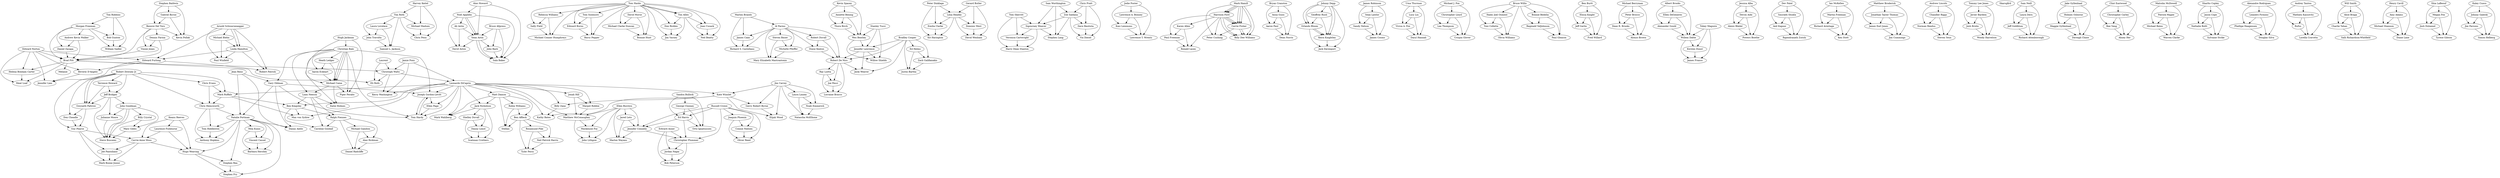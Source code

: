 digraph G {
"Tim Robbins" -> "Morgan Freeman";
"Tim Robbins" -> "Bob Gunton";
"Tim Robbins" -> "William Sadler";
"Morgan Freeman" -> "Bob Gunton";
"Morgan Freeman" -> "William Sadler";
"Bob Gunton" -> "William Sadler";
"Christian Bale" -> "Heath Ledger";
"Christian Bale" -> "Aaron Eckhart";
"Christian Bale" -> "Michael Caine";
"Heath Ledger" -> "Aaron Eckhart";
"Heath Ledger" -> "Michael Caine";
"Aaron Eckhart" -> "Michael Caine";
"Leonardo DiCaprio" -> "Joseph Gordon-Levitt";
"Leonardo DiCaprio" -> "Ellen Page";
"Leonardo DiCaprio" -> "Tom Hardy";
"Joseph Gordon-Levitt" -> "Ellen Page";
"Joseph Gordon-Levitt" -> "Tom Hardy";
"Ellen Page" -> "Tom Hardy";
"Edward Norton" -> "Brad Pitt";
"Edward Norton" -> "Helena Bonham Carter";
"Edward Norton" -> "Meat Loaf";
"Brad Pitt" -> "Helena Bonham Carter";
"Brad Pitt" -> "Meat Loaf";
"Helena Bonham Carter" -> "Meat Loaf";
"Tim Roth" -> "Laura Lovelace";
"Tim Roth" -> "John Travolta";
"Tim Roth" -> "Samuel L. Jackson";
"Laura Lovelace" -> "John Travolta";
"Laura Lovelace" -> "Samuel L. Jackson";
"John Travolta" -> "Samuel L. Jackson";
"Alan Howard" -> "Noel Appleby";
"Alan Howard" -> "Sean Astin";
"Alan Howard" -> "Sala Baker";
"Noel Appleby" -> "Sean Astin";
"Noel Appleby" -> "Sala Baker";
"Sean Astin" -> "Sala Baker";
"Tom Hanks" -> "Rebecca Williams";
"Tom Hanks" -> "Sally Field";
"Tom Hanks" -> "Michael Conner Humphreys";
"Rebecca Williams" -> "Sally Field";
"Rebecca Williams" -> "Michael Conner Humphreys";
"Sally Field" -> "Michael Conner Humphreys";
"Keanu Reeves" -> "Laurence Fishburne";
"Keanu Reeves" -> "Carrie-Anne Moss";
"Keanu Reeves" -> "Hugo Weaving";
"Laurence Fishburne" -> "Carrie-Anne Moss";
"Laurence Fishburne" -> "Hugo Weaving";
"Carrie-Anne Moss" -> "Hugo Weaving";
"Noel Appleby" -> "Ali Astin";
"Noel Appleby" -> "Sean Astin";
"Noel Appleby" -> "David Aston";
"Ali Astin" -> "Sean Astin";
"Ali Astin" -> "David Aston";
"Sean Astin" -> "David Aston";
"Marlon Brando" -> "Al Pacino";
"Marlon Brando" -> "James Caan";
"Marlon Brando" -> "Richard S. Castellano";
"Al Pacino" -> "James Caan";
"Al Pacino" -> "Richard S. Castellano";
"James Caan" -> "Richard S. Castellano";
"Christian Bale" -> "Gary Oldman";
"Christian Bale" -> "Tom Hardy";
"Christian Bale" -> "Joseph Gordon-Levitt";
"Gary Oldman" -> "Tom Hardy";
"Gary Oldman" -> "Joseph Gordon-Levitt";
"Tom Hardy" -> "Joseph Gordon-Levitt";
"Bruce Allpress" -> "Sean Astin";
"Bruce Allpress" -> "John Bach";
"Bruce Allpress" -> "Sala Baker";
"Sean Astin" -> "John Bach";
"Sean Astin" -> "Sala Baker";
"John Bach" -> "Sala Baker";
"Morgan Freeman" -> "Andrew Kevin Walker";
"Morgan Freeman" -> "Daniel Zacapa";
"Morgan Freeman" -> "Brad Pitt";
"Andrew Kevin Walker" -> "Daniel Zacapa";
"Andrew Kevin Walker" -> "Brad Pitt";
"Daniel Zacapa" -> "Brad Pitt";
"Robert Downey Jr." -> "Chris Evans";
"Robert Downey Jr." -> "Mark Ruffalo";
"Robert Downey Jr." -> "Chris Hemsworth";
"Chris Evans" -> "Mark Ruffalo";
"Chris Evans" -> "Chris Hemsworth";
"Mark Ruffalo" -> "Chris Hemsworth";
"Russell Crowe" -> "Joaquin Phoenix";
"Russell Crowe" -> "Connie Nielsen";
"Russell Crowe" -> "Oliver Reed";
"Joaquin Phoenix" -> "Connie Nielsen";
"Joaquin Phoenix" -> "Oliver Reed";
"Connie Nielsen" -> "Oliver Reed";
"Christian Bale" -> "Michael Caine";
"Christian Bale" -> "Liam Neeson";
"Christian Bale" -> "Katie Holmes";
"Michael Caine" -> "Liam Neeson";
"Michael Caine" -> "Katie Holmes";
"Liam Neeson" -> "Katie Holmes";
"Peter Dinklage" -> "Lena Headey";
"Peter Dinklage" -> "Emilia Clarke";
"Peter Dinklage" -> "Kit Harington";
"Lena Headey" -> "Emilia Clarke";
"Lena Headey" -> "Kit Harington";
"Emilia Clarke" -> "Kit Harington";
"Jamie Foxx" -> "Christoph Waltz";
"Jamie Foxx" -> "Leonardo DiCaprio";
"Jamie Foxx" -> "Kerry Washington";
"Christoph Waltz" -> "Leonardo DiCaprio";
"Christoph Waltz" -> "Kerry Washington";
"Leonardo DiCaprio" -> "Kerry Washington";
"Sam Worthington" -> "Zoe Saldana";
"Sam Worthington" -> "Sigourney Weaver";
"Sam Worthington" -> "Stephen Lang";
"Zoe Saldana" -> "Sigourney Weaver";
"Zoe Saldana" -> "Stephen Lang";
"Sigourney Weaver" -> "Stephen Lang";
"Jodie Foster" -> "Lawrence A. Bonney";
"Jodie Foster" -> "Kasi Lemmons";
"Jodie Foster" -> "Lawrence T. Wrentz";
"Lawrence A. Bonney" -> "Kasi Lemmons";
"Lawrence A. Bonney" -> "Lawrence T. Wrentz";
"Kasi Lemmons" -> "Lawrence T. Wrentz";
"Tom Hanks" -> "Tom Sizemore";
"Tom Hanks" -> "Edward Burns";
"Tom Hanks" -> "Barry Pepper";
"Tom Sizemore" -> "Edward Burns";
"Tom Sizemore" -> "Barry Pepper";
"Edward Burns" -> "Barry Pepper";
"Mark Hamill" -> "Harrison Ford";
"Mark Hamill" -> "Carrie Fisher";
"Mark Hamill" -> "Peter Cushing";
"Harrison Ford" -> "Carrie Fisher";
"Harrison Ford" -> "Peter Cushing";
"Carrie Fisher" -> "Peter Cushing";
"Leonardo DiCaprio" -> "Matt Damon";
"Leonardo DiCaprio" -> "Jack Nicholson";
"Leonardo DiCaprio" -> "Mark Wahlberg";
"Matt Damon" -> "Jack Nicholson";
"Matt Damon" -> "Mark Wahlberg";
"Jack Nicholson" -> "Mark Wahlberg";
"Liam Neeson" -> "Ben Kingsley";
"Liam Neeson" -> "Ralph Fiennes";
"Liam Neeson" -> "Caroline Goodall";
"Ben Kingsley" -> "Ralph Fiennes";
"Ben Kingsley" -> "Caroline Goodall";
"Ralph Fiennes" -> "Caroline Goodall";
"Brad Pitt" -> Mélanie Laurent;
"Brad Pitt" -> "Christoph Waltz";
"Brad Pitt" -> "Eli Roth";
Mélanie Laurent -> "Christoph Waltz";
Mélanie Laurent -> "Eli Roth";
"Christoph Waltz" -> "Eli Roth";
"Guy Pearce" -> "Carrie-Anne Moss";
"Guy Pearce" -> "Joe Pantoliano";
"Guy Pearce" -> "Mark Boone Junior";
"Carrie-Anne Moss" -> "Joe Pantoliano";
"Carrie-Anne Moss" -> "Mark Boone Junior";
"Joe Pantoliano" -> "Mark Boone Junior";
"Bryan Cranston" -> "Anna Gunn";
"Bryan Cranston" -> "Aaron Paul";
"Bryan Cranston" -> "Dean Norris";
"Anna Gunn" -> "Aaron Paul";
"Anna Gunn" -> "Dean Norris";
"Aaron Paul" -> "Dean Norris";
"Hugh Jackman" -> "Christian Bale";
"Hugh Jackman" -> "Michael Caine";
"Hugh Jackman" -> "Piper Perabo";
"Christian Bale" -> "Michael Caine";
"Christian Bale" -> "Piper Perabo";
"Michael Caine" -> "Piper Perabo";
"Ellen Burstyn" -> "Matthew McConaughey";
"Ellen Burstyn" -> "Mackenzie Foy";
"Ellen Burstyn" -> "John Lithgow";
"Matthew McConaughey" -> "Mackenzie Foy";
"Matthew McConaughey" -> "John Lithgow";
"Mackenzie Foy" -> "John Lithgow";
"Kevin Spacey" -> "Annette Bening";
"Kevin Spacey" -> "Thora Birch";
"Kevin Spacey" -> "Wes Bentley";
"Annette Bening" -> "Thora Birch";
"Annette Bening" -> "Wes Bentley";
"Thora Birch" -> "Wes Bentley";
"Johnny Depp" -> "Geoffrey Rush";
"Johnny Depp" -> "Orlando Bloom";
"Johnny Depp" -> "Keira Knightley";
"Geoffrey Rush" -> "Orlando Bloom";
"Geoffrey Rush" -> "Keira Knightley";
"Orlando Bloom" -> "Keira Knightley";
"Leonardo DiCaprio" -> "Kate Winslet";
"Leonardo DiCaprio" -> "Billy Zane";
"Leonardo DiCaprio" -> "Kathy Bates";
"Kate Winslet" -> "Billy Zane";
"Kate Winslet" -> "Kathy Bates";
"Billy Zane" -> "Kathy Bates";
"Mark Hamill" -> "Harrison Ford";
"Mark Hamill" -> "Carrie Fisher";
"Mark Hamill" -> "Billy Dee Williams";
"Harrison Ford" -> "Carrie Fisher";
"Harrison Ford" -> "Billy Dee Williams";
"Carrie Fisher" -> "Billy Dee Williams";
"Natalie Portman" -> "Hugo Weaving";
"Natalie Portman" -> "Stephen Rea";
"Natalie Portman" -> "Stephen Fry";
"Hugo Weaving" -> "Stephen Rea";
"Hugo Weaving" -> "Stephen Fry";
"Stephen Rea" -> "Stephen Fry";
"Al Pacino" -> "Robert Duvall";
"Al Pacino" -> "Diane Keaton";
"Al Pacino" -> "Robert De Niro";
"Robert Duvall" -> "Diane Keaton";
"Robert Duvall" -> "Robert De Niro";
"Diane Keaton" -> "Robert De Niro";
"Edward Norton" -> "Edward Furlong";
"Edward Norton" -> "Beverly D'Angelo";
"Edward Norton" -> "Jennifer Lien";
"Edward Furlong" -> "Beverly D'Angelo";
"Edward Furlong" -> "Jennifer Lien";
"Beverly D'Angelo" -> "Jennifer Lien";
"Tom Hanks" -> "David Morse";
"Tom Hanks" -> "Michael Clarke Duncan";
"Tom Hanks" -> "Bonnie Hunt";
"David Morse" -> "Michael Clarke Duncan";
"David Morse" -> "Bonnie Hunt";
"Michael Clarke Duncan" -> "Bonnie Hunt";
"Leonardo DiCaprio" -> "Mark Ruffalo";
"Leonardo DiCaprio" -> "Ben Kingsley";
"Leonardo DiCaprio" -> "Max von Sydow";
"Mark Ruffalo" -> "Ben Kingsley";
"Mark Ruffalo" -> "Max von Sydow";
"Ben Kingsley" -> "Max von Sydow";
"Arnold Schwarzenegger" -> "Linda Hamilton";
"Arnold Schwarzenegger" -> "Edward Furlong";
"Arnold Schwarzenegger" -> "Robert Patrick";
"Linda Hamilton" -> "Edward Furlong";
"Linda Hamilton" -> "Robert Patrick";
"Edward Furlong" -> "Robert Patrick";
"Stephen Baldwin" -> "Gabriel Byrne";
"Stephen Baldwin" -> "Benicio Del Toro";
"Stephen Baldwin" -> "Kevin Pollak";
"Gabriel Byrne" -> "Benicio Del Toro";
"Gabriel Byrne" -> "Kevin Pollak";
"Benicio Del Toro" -> "Kevin Pollak";
"James Robinson" -> "Sean Lawlor";
"James Robinson" -> "Sandy Nelson";
"James Robinson" -> "James Cosmo";
"Sean Lawlor" -> "Sandy Nelson";
"Sean Lawlor" -> "James Cosmo";
"Sandy Nelson" -> "James Cosmo";
"Uma Thurman" -> "Lucy Liu";
"Uma Thurman" -> "Vivica A. Fox";
"Uma Thurman" -> "Daryl Hannah";
"Lucy Liu" -> "Vivica A. Fox";
"Lucy Liu" -> "Daryl Hannah";
"Vivica A. Fox" -> "Daryl Hannah";
"Robert De Niro" -> "Ray Liotta";
"Robert De Niro" -> "Joe Pesci";
"Robert De Niro" -> "Lorraine Bracco";
"Ray Liotta" -> "Joe Pesci";
"Ray Liotta" -> "Lorraine Bracco";
"Joe Pesci" -> "Lorraine Bracco";
"Leonardo DiCaprio" -> "Jonah Hill";
"Leonardo DiCaprio" -> "Margot Robbie";
"Leonardo DiCaprio" -> "Matthew McConaughey";
"Jonah Hill" -> "Margot Robbie";
"Jonah Hill" -> "Matthew McConaughey";
"Margot Robbie" -> "Matthew McConaughey";
"Jean Reno" -> "Gary Oldman";
"Jean Reno" -> "Natalie Portman";
"Jean Reno" -> "Danny Aiello";
"Gary Oldman" -> "Natalie Portman";
"Gary Oldman" -> "Danny Aiello";
"Natalie Portman" -> "Danny Aiello";
"Michael J. Fox" -> "Christopher Lloyd";
"Michael J. Fox" -> "Lea Thompson";
"Michael J. Fox" -> "Crispin Glover";
"Christopher Lloyd" -> "Lea Thompson";
"Christopher Lloyd" -> "Crispin Glover";
"Lea Thompson" -> "Crispin Glover";
"Stanley Tucci" -> "Wes Bentley";
"Stanley Tucci" -> "Jennifer Lawrence";
"Stanley Tucci" -> "Willow Shields";
"Wes Bentley" -> "Jennifer Lawrence";
"Wes Bentley" -> "Willow Shields";
"Jennifer Lawrence" -> "Willow Shields";
"Bruce Willis" -> "Haley Joel Osment";
"Bruce Willis" -> "Toni Collette";
"Bruce Willis" -> "Olivia Williams";
"Haley Joel Osment" -> "Toni Collette";
"Haley Joel Osment" -> "Olivia Williams";
"Toni Collette" -> "Olivia Williams";
"Ben Burtt" -> "Elissa Knight";
"Ben Burtt" -> "Jeff Garlin";
"Ben Burtt" -> "Fred Willard";
"Elissa Knight" -> "Jeff Garlin";
"Elissa Knight" -> "Fred Willard";
"Jeff Garlin" -> "Fred Willard";
"Robert Downey Jr." -> "Terrence Howard";
"Robert Downey Jr." -> "Jeff Bridges";
"Robert Downey Jr." -> "Gwyneth Paltrow";
"Terrence Howard" -> "Jeff Bridges";
"Terrence Howard" -> "Gwyneth Paltrow";
"Jeff Bridges" -> "Gwyneth Paltrow";
"Michael Berryman" -> "Peter Brocco";
"Michael Berryman" -> "Dean R. Brooks";
"Michael Berryman" -> "Alonzo Brown";
"Peter Brocco" -> "Dean R. Brooks";
"Peter Brocco" -> "Alonzo Brown";
"Dean R. Brooks" -> "Alonzo Brown";
"Albert Brooks" -> "Ellen DeGeneres";
"Albert Brooks" -> "Alexander Gould";
"Albert Brooks" -> "Willem Dafoe";
"Ellen DeGeneres" -> "Alexander Gould";
"Ellen DeGeneres" -> "Willem Dafoe";
"Alexander Gould" -> "Willem Dafoe";
"Jessica Alba" -> "Devon Aoki";
"Jessica Alba" -> "Alexis Bledel";
"Jessica Alba" -> "Powers Boothe";
"Devon Aoki" -> "Alexis Bledel";
"Devon Aoki" -> "Powers Boothe";
"Alexis Bledel" -> "Powers Boothe";
"Jim Carrey" -> "Kate Winslet";
"Jim Carrey" -> "Gerry Robert Byrne";
"Jim Carrey" -> "Elijah Wood";
"Kate Winslet" -> "Gerry Robert Byrne";
"Kate Winslet" -> "Elijah Wood";
"Gerry Robert Byrne" -> "Elijah Wood";
"Jim Carrey" -> "Laura Linney";
"Jim Carrey" -> "Noah Emmerich";
"Jim Carrey" -> "Natascha McElhone";
"Laura Linney" -> "Noah Emmerich";
"Laura Linney" -> "Natascha McElhone";
"Noah Emmerich" -> "Natascha McElhone";
"Harrison Ford" -> "Karen Allen";
"Harrison Ford" -> "Paul Freeman";
"Harrison Ford" -> "Ronald Lacey";
"Karen Allen" -> "Paul Freeman";
"Karen Allen" -> "Ronald Lacey";
"Paul Freeman" -> "Ronald Lacey";
"Harvey Keitel" -> "Tim Roth";
"Harvey Keitel" -> "Michael Madsen";
"Harvey Keitel" -> "Chris Penn";
"Tim Roth" -> "Michael Madsen";
"Tim Roth" -> "Chris Penn";
"Michael Madsen" -> "Chris Penn";
"Dev Patel" -> "Saurabh Shukla";
"Dev Patel" -> "Anil Kapoor";
"Dev Patel" -> "Rajendranath Zutshi";
"Saurabh Shukla" -> "Anil Kapoor";
"Saurabh Shukla" -> "Rajendranath Zutshi";
"Anil Kapoor" -> "Rajendranath Zutshi";
"Edward Asner" -> "Christopher Plummer";
"Edward Asner" -> "Jordan Nagai";
"Edward Asner" -> "Bob Peterson";
"Christopher Plummer" -> "Jordan Nagai";
"Christopher Plummer" -> "Bob Peterson";
"Jordan Nagai" -> "Bob Peterson";
"Ian McKellen" -> "Martin Freeman";
"Ian McKellen" -> "Richard Armitage";
"Ian McKellen" -> "Ken Stott";
"Martin Freeman" -> "Richard Armitage";
"Martin Freeman" -> "Ken Stott";
"Richard Armitage" -> "Ken Stott";
"Mark Hamill" -> "Harrison Ford";
"Mark Hamill" -> "Carrie Fisher";
"Mark Hamill" -> "Billy Dee Williams";
"Harrison Ford" -> "Carrie Fisher";
"Harrison Ford" -> "Billy Dee Williams";
"Carrie Fisher" -> "Billy Dee Williams";
"Matthew Broderick" -> "Jonathan Taylor Thomas";
"Matthew Broderick" -> "James Earl Jones";
"Matthew Broderick" -> "Jim Cummings";
"Jonathan Taylor Thomas" -> "James Earl Jones";
"Jonathan Taylor Thomas" -> "Jim Cummings";
"James Earl Jones" -> "Jim Cummings";
"Gerard Butler" -> "Lena Headey";
"Gerard Butler" -> "Dominic West";
"Gerard Butler" -> "David Wenham";
"Lena Headey" -> "Dominic West";
"Lena Headey" -> "David Wenham";
"Dominic West" -> "David Wenham";
"Chris Pratt" -> "Zoe Saldana";
"Chris Pratt" -> "Dave Bautista";
"Chris Pratt" -> "Vin Diesel";
"Zoe Saldana" -> "Dave Bautista";
"Zoe Saldana" -> "Vin Diesel";
"Dave Bautista" -> "Vin Diesel";
"Andrew Lincoln" -> "Chandler Riggs";
"Andrew Lincoln" -> "Norman Reedus";
"Andrew Lincoln" -> "Steven Yeun";
"Chandler Riggs" -> "Norman Reedus";
"Chandler Riggs" -> "Steven Yeun";
"Norman Reedus" -> "Steven Yeun";
"Tommy Lee Jones" -> "Javier Bardem";
"Tommy Lee Jones" -> "Josh Brolin";
"Tommy Lee Jones" -> "Woody Harrelson";
"Javier Bardem" -> "Josh Brolin";
"Javier Bardem" -> "Woody Harrelson";
"Josh Brolin" -> "Woody Harrelson";
"Tom Hanks" -> "Tim Allen";
"Tom Hanks" -> "Don Rickles";
"Tom Hanks" -> "Jim Varney";
"Tim Allen" -> "Don Rickles";
"Tim Allen" -> "Jim Varney";
"Don Rickles" -> "Jim Varney";
"Benicio Del Toro" -> "Dennis Farina";
"Benicio Del Toro" -> "Vinnie Jones";
"Benicio Del Toro" -> "Brad Pitt";
"Dennis Farina" -> "Vinnie Jones";
"Dennis Farina" -> "Brad Pitt";
"Vinnie Jones" -> "Brad Pitt";
"Jack Nicholson" -> "Shelley Duvall";
"Jack Nicholson" -> "Danny Lloyd";
"Jack Nicholson" -> "Scatman Crothers";
"Shelley Duvall" -> "Danny Lloyd";
"Shelley Duvall" -> "Scatman Crothers";
"Danny Lloyd" -> "Scatman Crothers";
"Russell Crowe" -> "Ed Harris";
"Russell Crowe" -> "Jennifer Connelly";
"Russell Crowe" -> "Christopher Plummer";
"Ed Harris" -> "Jennifer Connelly";
"Ed Harris" -> "Christopher Plummer";
"Jennifer Connelly" -> "Christopher Plummer";
"Matt Damon" -> "Robin Williams";
"Matt Damon" -> "Ben Affleck";
"Matt Damon" -> Stellan Skarsgård;
"Robin Williams" -> "Ben Affleck";
"Robin Williams" -> Stellan Skarsgård;
"Ben Affleck" -> Stellan Skarsgård;
"Arnold Schwarzenegger" -> "Michael Biehn";
"Arnold Schwarzenegger" -> "Linda Hamilton";
"Arnold Schwarzenegger" -> "Paul Winfield";
"Michael Biehn" -> "Linda Hamilton";
"Michael Biehn" -> "Paul Winfield";
"Linda Hamilton" -> "Paul Winfield";
"Bradley Cooper" -> "Ed Helms";
"Bradley Cooper" -> "Zach Galifianakis";
"Bradley Cooper" -> "Justin Bartha";
"Ed Helms" -> "Zach Galifianakis";
"Ed Helms" -> "Justin Bartha";
"Zach Galifianakis" -> "Justin Bartha";
"Bruce Willis" -> "Bonnie Bedelia";
"Bruce Willis" -> "Reginald VelJohnson";
"Bruce Willis" -> "Paul Gleason";
"Bonnie Bedelia" -> "Reginald VelJohnson";
"Bonnie Bedelia" -> "Paul Gleason";
"Reginald VelJohnson" -> "Paul Gleason";
"Sam Neill" -> "Laura Dern";
"Sam Neill" -> "Jeff Goldblum";
"Sam Neill" -> "Richard Attenborough";
"Laura Dern" -> "Jeff Goldblum";
"Laura Dern" -> "Richard Attenborough";
"Jeff Goldblum" -> "Richard Attenborough";
"Jake Gyllenhaal" -> "Holmes Osborne";
"Jake Gyllenhaal" -> "Maggie Gyllenhaal";
"Jake Gyllenhaal" -> "Daveigh Chase";
"Holmes Osborne" -> "Maggie Gyllenhaal";
"Holmes Osborne" -> "Daveigh Chase";
"Maggie Gyllenhaal" -> "Daveigh Chase";
"Sandra Bullock" -> "George Clooney";
"Sandra Bullock" -> "Ed Harris";
"Sandra Bullock" -> "Orto Ignatiussen";
"George Clooney" -> "Ed Harris";
"George Clooney" -> "Orto Ignatiussen";
"Ed Harris" -> "Orto Ignatiussen";
"Ellen Burstyn" -> "Jared Leto";
"Ellen Burstyn" -> "Jennifer Connelly";
"Ellen Burstyn" -> "Marlon Wayans";
"Jared Leto" -> "Jennifer Connelly";
"Jared Leto" -> "Marlon Wayans";
"Jennifer Connelly" -> "Marlon Wayans";
"John Goodman" -> "Billy Crystal";
"John Goodman" -> "Mary Gibbs";
"John Goodman" -> "Steve Buscemi";
"Billy Crystal" -> "Mary Gibbs";
"Billy Crystal" -> "Steve Buscemi";
"Mary Gibbs" -> "Steve Buscemi";
"Clint Eastwood" -> "Christopher Carley";
"Clint Eastwood" -> "Bee Vang";
"Clint Eastwood" -> "Ahney Her";
"Christopher Carley" -> "Bee Vang";
"Christopher Carley" -> "Ahney Her";
"Bee Vang" -> "Ahney Her";
"Tom Skerritt" -> "Sigourney Weaver";
"Tom Skerritt" -> "Veronica Cartwright";
"Tom Skerritt" -> "Harry Dean Stanton";
"Sigourney Weaver" -> "Veronica Cartwright";
"Sigourney Weaver" -> "Harry Dean Stanton";
"Veronica Cartwright" -> "Harry Dean Stanton";
"Natalie Portman" -> "Mila Kunis";
"Natalie Portman" -> "Vincent Cassel";
"Natalie Portman" -> "Barbara Hershey";
"Mila Kunis" -> "Vincent Cassel";
"Mila Kunis" -> "Barbara Hershey";
"Vincent Cassel" -> "Barbara Hershey";
"Malcolm McDowell" -> "Patrick Magee";
"Malcolm McDowell" -> "Michael Bates";
"Malcolm McDowell" -> "Warren Clarke";
"Patrick Magee" -> "Michael Bates";
"Patrick Magee" -> "Warren Clarke";
"Michael Bates" -> "Warren Clarke";
"Robert Downey Jr." -> "Gwyneth Paltrow";
"Robert Downey Jr." -> "Don Cheadle";
"Robert Downey Jr." -> "Guy Pearce";
"Gwyneth Paltrow" -> "Don Cheadle";
"Gwyneth Paltrow" -> "Guy Pearce";
"Don Cheadle" -> "Guy Pearce";
"Tobey Maguire" -> "Willem Dafoe";
"Tobey Maguire" -> "Kirsten Dunst";
"Tobey Maguire" -> "James Franco";
"Willem Dafoe" -> "Kirsten Dunst";
"Willem Dafoe" -> "James Franco";
"Kirsten Dunst" -> "James Franco";
"Sharlto Copley" -> "Jason Cope";
"Sharlto Copley" -> "Nathalie Boltt";
"Sharlto Copley" -> "Sylvaine Strike";
"Jason Cope" -> "Nathalie Boltt";
"Jason Cope" -> "Sylvaine Strike";
"Nathalie Boltt" -> "Sylvaine Strike";
"Al Pacino" -> "Steven Bauer";
"Al Pacino" -> "Michelle Pfeiffer";
"Al Pacino" -> "Mary Elizabeth Mastrantonio";
"Steven Bauer" -> "Michelle Pfeiffer";
"Steven Bauer" -> "Mary Elizabeth Mastrantonio";
"Michelle Pfeiffer" -> "Mary Elizabeth Mastrantonio";
"Bradley Cooper" -> "Jennifer Lawrence";
"Bradley Cooper" -> "Robert De Niro";
"Bradley Cooper" -> "Jacki Weaver";
"Jennifer Lawrence" -> "Robert De Niro";
"Jennifer Lawrence" -> "Jacki Weaver";
"Robert De Niro" -> "Jacki Weaver";
"Alexandre Rodrigues" -> "Leandro Firmino";
"Alexandre Rodrigues" -> "Phellipe Haagensen";
"Alexandre Rodrigues" -> "Douglas Silva";
"Leandro Firmino" -> "Phellipe Haagensen";
"Leandro Firmino" -> "Douglas Silva";
"Phellipe Haagensen" -> "Douglas Silva";
"Jeff Bridges" -> "John Goodman";
"Jeff Bridges" -> "Julianne Moore";
"Jeff Bridges" -> "Steve Buscemi";
"John Goodman" -> "Julianne Moore";
"John Goodman" -> "Steve Buscemi";
"Julianne Moore" -> "Steve Buscemi";
"Audrey Tautou" -> "Mathieu Kassovitz";
"Audrey Tautou" -> Rufus;
"Audrey Tautou" -> "Lorella Cravotta";
"Mathieu Kassovitz" -> Rufus;
"Mathieu Kassovitz" -> "Lorella Cravotta";
Rufus -> "Lorella Cravotta";
"Tom Hanks" -> "Tim Allen";
"Tom Hanks" -> "Joan Cusack";
"Tom Hanks" -> "Ned Beatty";
"Tim Allen" -> "Joan Cusack";
"Tim Allen" -> "Ned Beatty";
"Joan Cusack" -> "Ned Beatty";
"Will Smith" -> "Alice Braga";
"Will Smith" -> "Charlie Tahan";
"Will Smith" -> "Salli Richardson-Whitfield";
"Alice Braga" -> "Charlie Tahan";
"Alice Braga" -> "Salli Richardson-Whitfield";
"Charlie Tahan" -> "Salli Richardson-Whitfield";
"Henry Cavill" -> "Amy Adams";
"Henry Cavill" -> "Michael Shannon";
"Henry Cavill" -> "Diane Lane";
"Amy Adams" -> "Michael Shannon";
"Amy Adams" -> "Diane Lane";
"Michael Shannon" -> "Diane Lane";
"Ralph Fiennes" -> "Michael Gambon";
"Ralph Fiennes" -> "Alan Rickman";
"Ralph Fiennes" -> "Daniel Radcliffe";
"Michael Gambon" -> "Alan Rickman";
"Michael Gambon" -> "Daniel Radcliffe";
"Alan Rickman" -> "Daniel Radcliffe";
"Shia LaBeouf" -> "Megan Fox";
"Shia LaBeouf" -> "Josh Duhamel";
"Shia LaBeouf" -> "Tyrese Gibson";
"Megan Fox" -> "Josh Duhamel";
"Megan Fox" -> "Tyrese Gibson";
"Josh Duhamel" -> "Tyrese Gibson";
"Kaley Cuoco" -> "Johnny Galecki";
"Kaley Cuoco" -> "Jim Parsons";
"Kaley Cuoco" -> "Simon Helberg";
"Johnny Galecki" -> "Jim Parsons";
"Johnny Galecki" -> "Simon Helberg";
"Jim Parsons" -> "Simon Helberg";
"Chris Hemsworth" -> "Natalie Portman";
"Chris Hemsworth" -> "Tom Hiddleston";
"Chris Hemsworth" -> "Anthony Hopkins";
"Natalie Portman" -> "Tom Hiddleston";
"Natalie Portman" -> "Anthony Hopkins";
"Tom Hiddleston" -> "Anthony Hopkins";
"Ben Affleck" -> "Rosamund Pike";
"Ben Affleck" -> "Neil Patrick Harris";
"Ben Affleck" -> "Tyler Perry";
"Rosamund Pike" -> "Neil Patrick Harris";
"Rosamund Pike" -> "Tyler Perry";
"Neil Patrick Harris" -> "Tyler Perry";
"Johnny Depp" -> "Orlando Bloom";
"Johnny Depp" -> "Keira Knightley";
"Johnny Depp" -> "Jack Davenport";
"Orlando Bloom" -> "Keira Knightley";
"Orlando Bloom" -> "Jack Davenport";
"Keira Knightley" -> "Jack Davenport";
}
